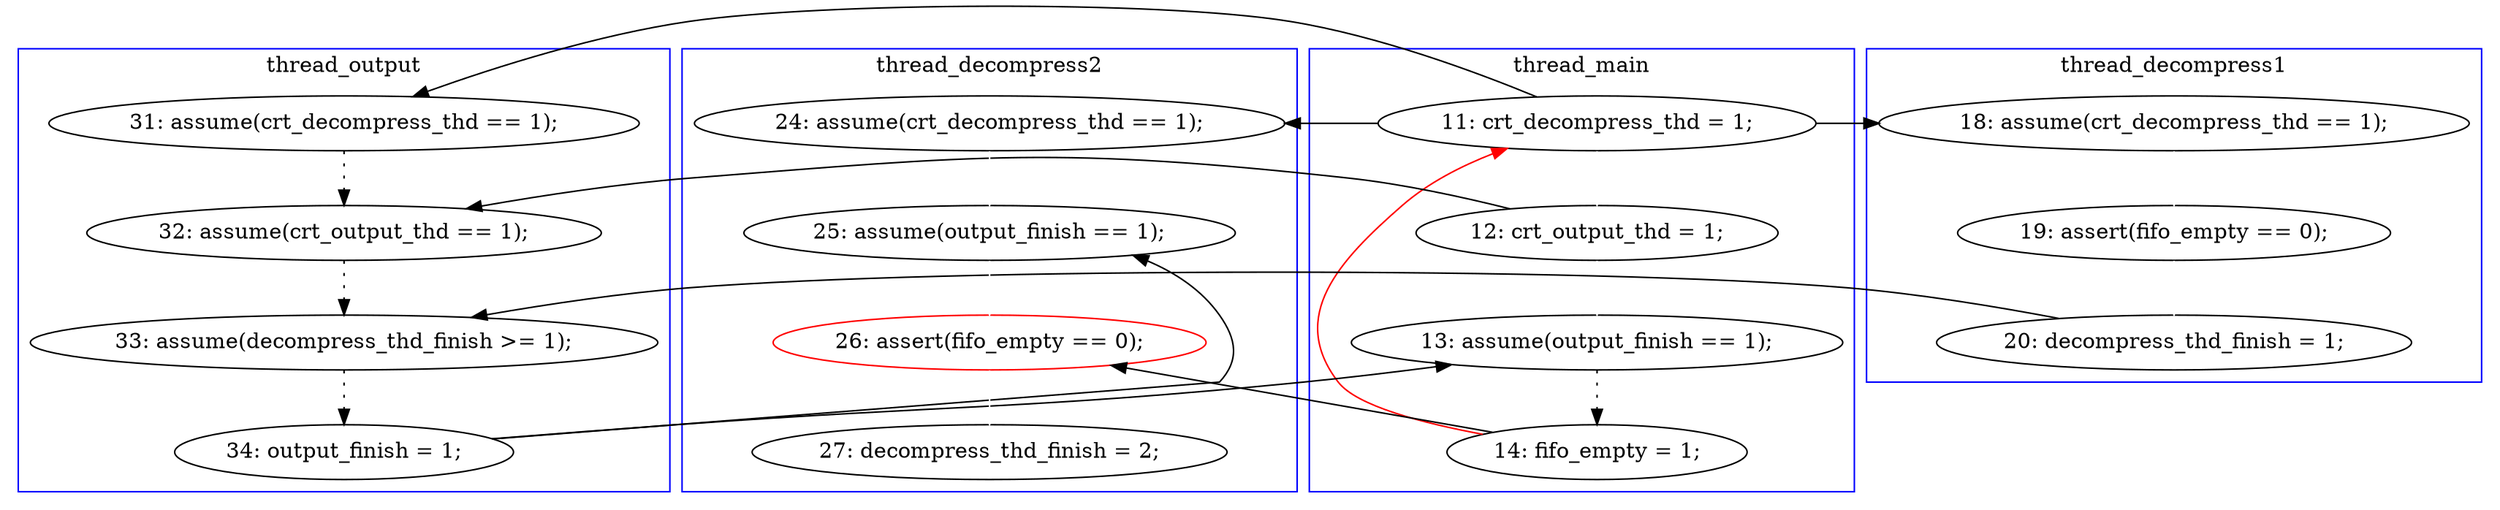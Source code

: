 digraph Counterexample {
	30 -> 7 [color = red, style = solid, constraint = false]
	7 -> 16 [color = white, style = solid]
	21 -> 27 [color = black, style = solid, constraint = false]
	7 -> 14 [color = black, style = solid, constraint = false]
	31 -> 34 [color = white, style = solid]
	19 -> 20 [color = black, style = dotted]
	15 -> 18 [color = white, style = solid]
	22 -> 31 [color = white, style = solid]
	27 -> 30 [color = black, style = dotted]
	17 -> 22 [color = white, style = solid]
	12 -> 15 [color = white, style = solid]
	18 -> 20 [color = black, style = solid, constraint = false]
	30 -> 31 [color = black, style = solid, constraint = false]
	16 -> 19 [color = black, style = solid, constraint = false]
	20 -> 21 [color = black, style = dotted]
	16 -> 27 [color = white, style = solid]
	7 -> 17 [color = black, style = solid, constraint = false]
	21 -> 22 [color = black, style = solid, constraint = false]
	14 -> 19 [color = black, style = dotted]
	7 -> 12 [color = black, style = solid, constraint = false]
	subgraph cluster1 {
		label = thread_main
		color = blue
		27  [label = "13: assume(output_finish == 1);"]
		30  [label = "14: fifo_empty = 1;"]
		7  [label = "11: crt_decompress_thd = 1;"]
		16  [label = "12: crt_output_thd = 1;"]
	}
	subgraph cluster3 {
		label = thread_decompress2
		color = blue
		34  [label = "27: decompress_thd_finish = 2;"]
		17  [label = "24: assume(crt_decompress_thd == 1);"]
		31  [label = "26: assert(fifo_empty == 0);", color = red]
		22  [label = "25: assume(output_finish == 1);"]
	}
	subgraph cluster2 {
		label = thread_decompress1
		color = blue
		18  [label = "20: decompress_thd_finish = 1;"]
		12  [label = "18: assume(crt_decompress_thd == 1);"]
		15  [label = "19: assert(fifo_empty == 0);"]
	}
	subgraph cluster4 {
		label = thread_output
		color = blue
		19  [label = "32: assume(crt_output_thd == 1);"]
		14  [label = "31: assume(crt_decompress_thd == 1);"]
		20  [label = "33: assume(decompress_thd_finish >= 1);"]
		21  [label = "34: output_finish = 1;"]
	}
}